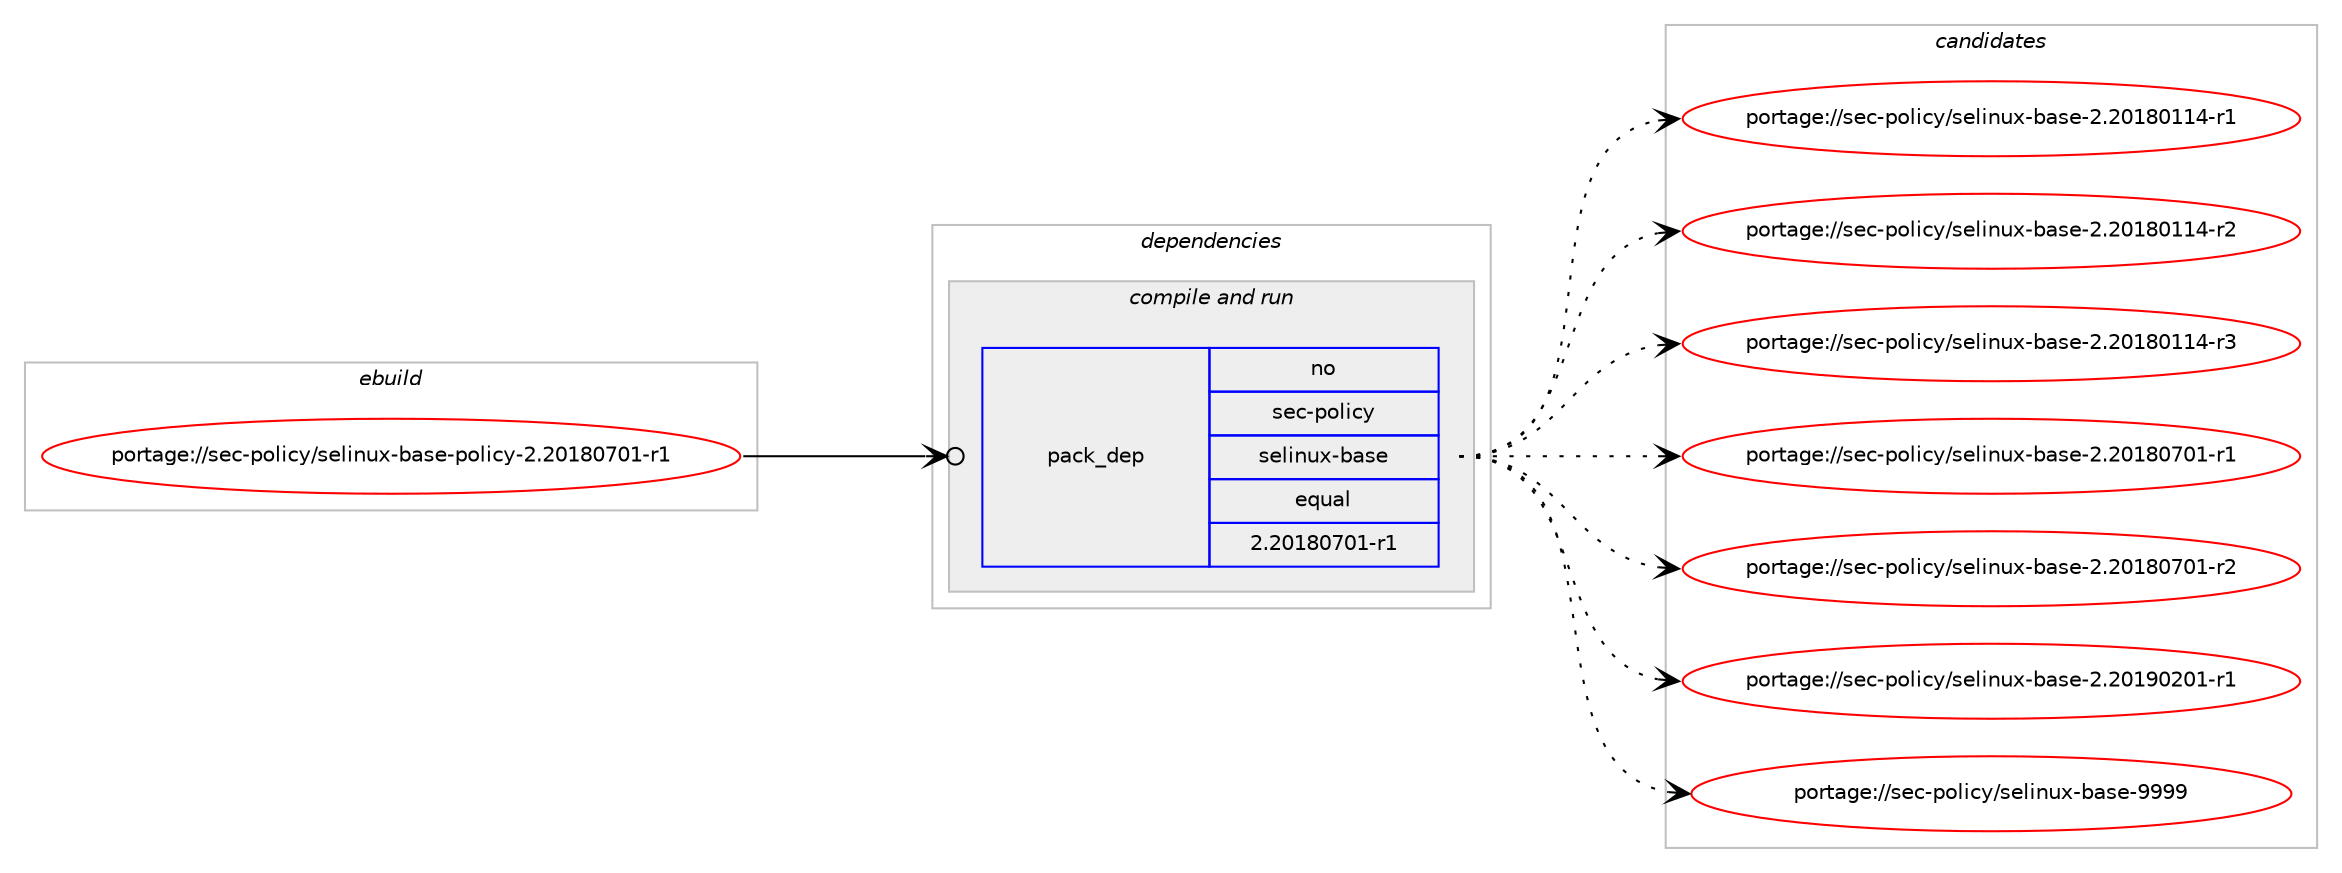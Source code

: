 digraph prolog {

# *************
# Graph options
# *************

newrank=true;
concentrate=true;
compound=true;
graph [rankdir=LR,fontname=Helvetica,fontsize=10,ranksep=1.5];#, ranksep=2.5, nodesep=0.2];
edge  [arrowhead=vee];
node  [fontname=Helvetica,fontsize=10];

# **********
# The ebuild
# **********

subgraph cluster_leftcol {
color=gray;
rank=same;
label=<<i>ebuild</i>>;
id [label="portage://sec-policy/selinux-base-policy-2.20180701-r1", color=red, width=4, href="../sec-policy/selinux-base-policy-2.20180701-r1.svg"];
}

# ****************
# The dependencies
# ****************

subgraph cluster_midcol {
color=gray;
label=<<i>dependencies</i>>;
subgraph cluster_compile {
fillcolor="#eeeeee";
style=filled;
label=<<i>compile</i>>;
}
subgraph cluster_compileandrun {
fillcolor="#eeeeee";
style=filled;
label=<<i>compile and run</i>>;
subgraph pack293929 {
dependency399440 [label=<<TABLE BORDER="0" CELLBORDER="1" CELLSPACING="0" CELLPADDING="4" WIDTH="220"><TR><TD ROWSPAN="6" CELLPADDING="30">pack_dep</TD></TR><TR><TD WIDTH="110">no</TD></TR><TR><TD>sec-policy</TD></TR><TR><TD>selinux-base</TD></TR><TR><TD>equal</TD></TR><TR><TD>2.20180701-r1</TD></TR></TABLE>>, shape=none, color=blue];
}
id:e -> dependency399440:w [weight=20,style="solid",arrowhead="odotvee"];
}
subgraph cluster_run {
fillcolor="#eeeeee";
style=filled;
label=<<i>run</i>>;
}
}

# **************
# The candidates
# **************

subgraph cluster_choices {
rank=same;
color=gray;
label=<<i>candidates</i>>;

subgraph choice293929 {
color=black;
nodesep=1;
choiceportage1151019945112111108105991214711510110810511011712045989711510145504650484956484949524511449 [label="portage://sec-policy/selinux-base-2.20180114-r1", color=red, width=4,href="../sec-policy/selinux-base-2.20180114-r1.svg"];
choiceportage1151019945112111108105991214711510110810511011712045989711510145504650484956484949524511450 [label="portage://sec-policy/selinux-base-2.20180114-r2", color=red, width=4,href="../sec-policy/selinux-base-2.20180114-r2.svg"];
choiceportage1151019945112111108105991214711510110810511011712045989711510145504650484956484949524511451 [label="portage://sec-policy/selinux-base-2.20180114-r3", color=red, width=4,href="../sec-policy/selinux-base-2.20180114-r3.svg"];
choiceportage1151019945112111108105991214711510110810511011712045989711510145504650484956485548494511449 [label="portage://sec-policy/selinux-base-2.20180701-r1", color=red, width=4,href="../sec-policy/selinux-base-2.20180701-r1.svg"];
choiceportage1151019945112111108105991214711510110810511011712045989711510145504650484956485548494511450 [label="portage://sec-policy/selinux-base-2.20180701-r2", color=red, width=4,href="../sec-policy/selinux-base-2.20180701-r2.svg"];
choiceportage1151019945112111108105991214711510110810511011712045989711510145504650484957485048494511449 [label="portage://sec-policy/selinux-base-2.20190201-r1", color=red, width=4,href="../sec-policy/selinux-base-2.20190201-r1.svg"];
choiceportage115101994511211110810599121471151011081051101171204598971151014557575757 [label="portage://sec-policy/selinux-base-9999", color=red, width=4,href="../sec-policy/selinux-base-9999.svg"];
dependency399440:e -> choiceportage1151019945112111108105991214711510110810511011712045989711510145504650484956484949524511449:w [style=dotted,weight="100"];
dependency399440:e -> choiceportage1151019945112111108105991214711510110810511011712045989711510145504650484956484949524511450:w [style=dotted,weight="100"];
dependency399440:e -> choiceportage1151019945112111108105991214711510110810511011712045989711510145504650484956484949524511451:w [style=dotted,weight="100"];
dependency399440:e -> choiceportage1151019945112111108105991214711510110810511011712045989711510145504650484956485548494511449:w [style=dotted,weight="100"];
dependency399440:e -> choiceportage1151019945112111108105991214711510110810511011712045989711510145504650484956485548494511450:w [style=dotted,weight="100"];
dependency399440:e -> choiceportage1151019945112111108105991214711510110810511011712045989711510145504650484957485048494511449:w [style=dotted,weight="100"];
dependency399440:e -> choiceportage115101994511211110810599121471151011081051101171204598971151014557575757:w [style=dotted,weight="100"];
}
}

}
